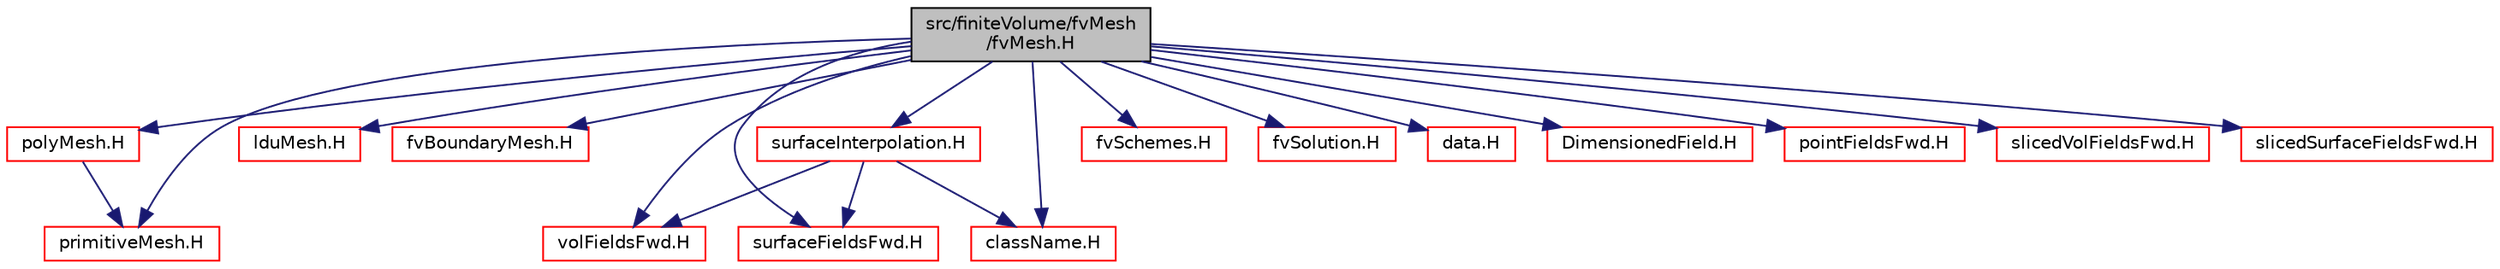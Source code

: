 digraph "src/finiteVolume/fvMesh/fvMesh.H"
{
  bgcolor="transparent";
  edge [fontname="Helvetica",fontsize="10",labelfontname="Helvetica",labelfontsize="10"];
  node [fontname="Helvetica",fontsize="10",shape=record];
  Node1 [label="src/finiteVolume/fvMesh\l/fvMesh.H",height=0.2,width=0.4,color="black", fillcolor="grey75", style="filled", fontcolor="black"];
  Node1 -> Node2 [color="midnightblue",fontsize="10",style="solid",fontname="Helvetica"];
  Node2 [label="polyMesh.H",height=0.2,width=0.4,color="red",URL="$a08764.html"];
  Node2 -> Node3 [color="midnightblue",fontsize="10",style="solid",fontname="Helvetica"];
  Node3 [label="primitiveMesh.H",height=0.2,width=0.4,color="red",URL="$a08848.html"];
  Node1 -> Node4 [color="midnightblue",fontsize="10",style="solid",fontname="Helvetica"];
  Node4 [label="lduMesh.H",height=0.2,width=0.4,color="red",URL="$a08605.html"];
  Node1 -> Node3 [color="midnightblue",fontsize="10",style="solid",fontname="Helvetica"];
  Node1 -> Node5 [color="midnightblue",fontsize="10",style="solid",fontname="Helvetica"];
  Node5 [label="fvBoundaryMesh.H",height=0.2,width=0.4,color="red",URL="$a05996.html"];
  Node1 -> Node6 [color="midnightblue",fontsize="10",style="solid",fontname="Helvetica"];
  Node6 [label="surfaceInterpolation.H",height=0.2,width=0.4,color="red",URL="$a06274.html"];
  Node6 -> Node7 [color="midnightblue",fontsize="10",style="solid",fontname="Helvetica"];
  Node7 [label="volFieldsFwd.H",height=0.2,width=0.4,color="red",URL="$a05735.html"];
  Node6 -> Node8 [color="midnightblue",fontsize="10",style="solid",fontname="Helvetica"];
  Node8 [label="surfaceFieldsFwd.H",height=0.2,width=0.4,color="red",URL="$a05730.html"];
  Node6 -> Node9 [color="midnightblue",fontsize="10",style="solid",fontname="Helvetica"];
  Node9 [label="className.H",height=0.2,width=0.4,color="red",URL="$a07986.html",tooltip="Macro definitions for declaring ClassName(), NamespaceName(), etc. "];
  Node1 -> Node10 [color="midnightblue",fontsize="10",style="solid",fontname="Helvetica"];
  Node10 [label="fvSchemes.H",height=0.2,width=0.4,color="red",URL="$a05850.html"];
  Node1 -> Node11 [color="midnightblue",fontsize="10",style="solid",fontname="Helvetica"];
  Node11 [label="fvSolution.H",height=0.2,width=0.4,color="red",URL="$a05851.html"];
  Node1 -> Node12 [color="midnightblue",fontsize="10",style="solid",fontname="Helvetica"];
  Node12 [label="data.H",height=0.2,width=0.4,color="red",URL="$a08593.html"];
  Node1 -> Node13 [color="midnightblue",fontsize="10",style="solid",fontname="Helvetica"];
  Node13 [label="DimensionedField.H",height=0.2,width=0.4,color="red",URL="$a08010.html"];
  Node1 -> Node7 [color="midnightblue",fontsize="10",style="solid",fontname="Helvetica"];
  Node1 -> Node8 [color="midnightblue",fontsize="10",style="solid",fontname="Helvetica"];
  Node1 -> Node14 [color="midnightblue",fontsize="10",style="solid",fontname="Helvetica"];
  Node14 [label="pointFieldsFwd.H",height=0.2,width=0.4,color="red",URL="$a08168.html"];
  Node1 -> Node15 [color="midnightblue",fontsize="10",style="solid",fontname="Helvetica"];
  Node15 [label="slicedVolFieldsFwd.H",height=0.2,width=0.4,color="red",URL="$a05732.html"];
  Node1 -> Node16 [color="midnightblue",fontsize="10",style="solid",fontname="Helvetica"];
  Node16 [label="slicedSurfaceFieldsFwd.H",height=0.2,width=0.4,color="red",URL="$a05727.html"];
  Node1 -> Node9 [color="midnightblue",fontsize="10",style="solid",fontname="Helvetica"];
}
